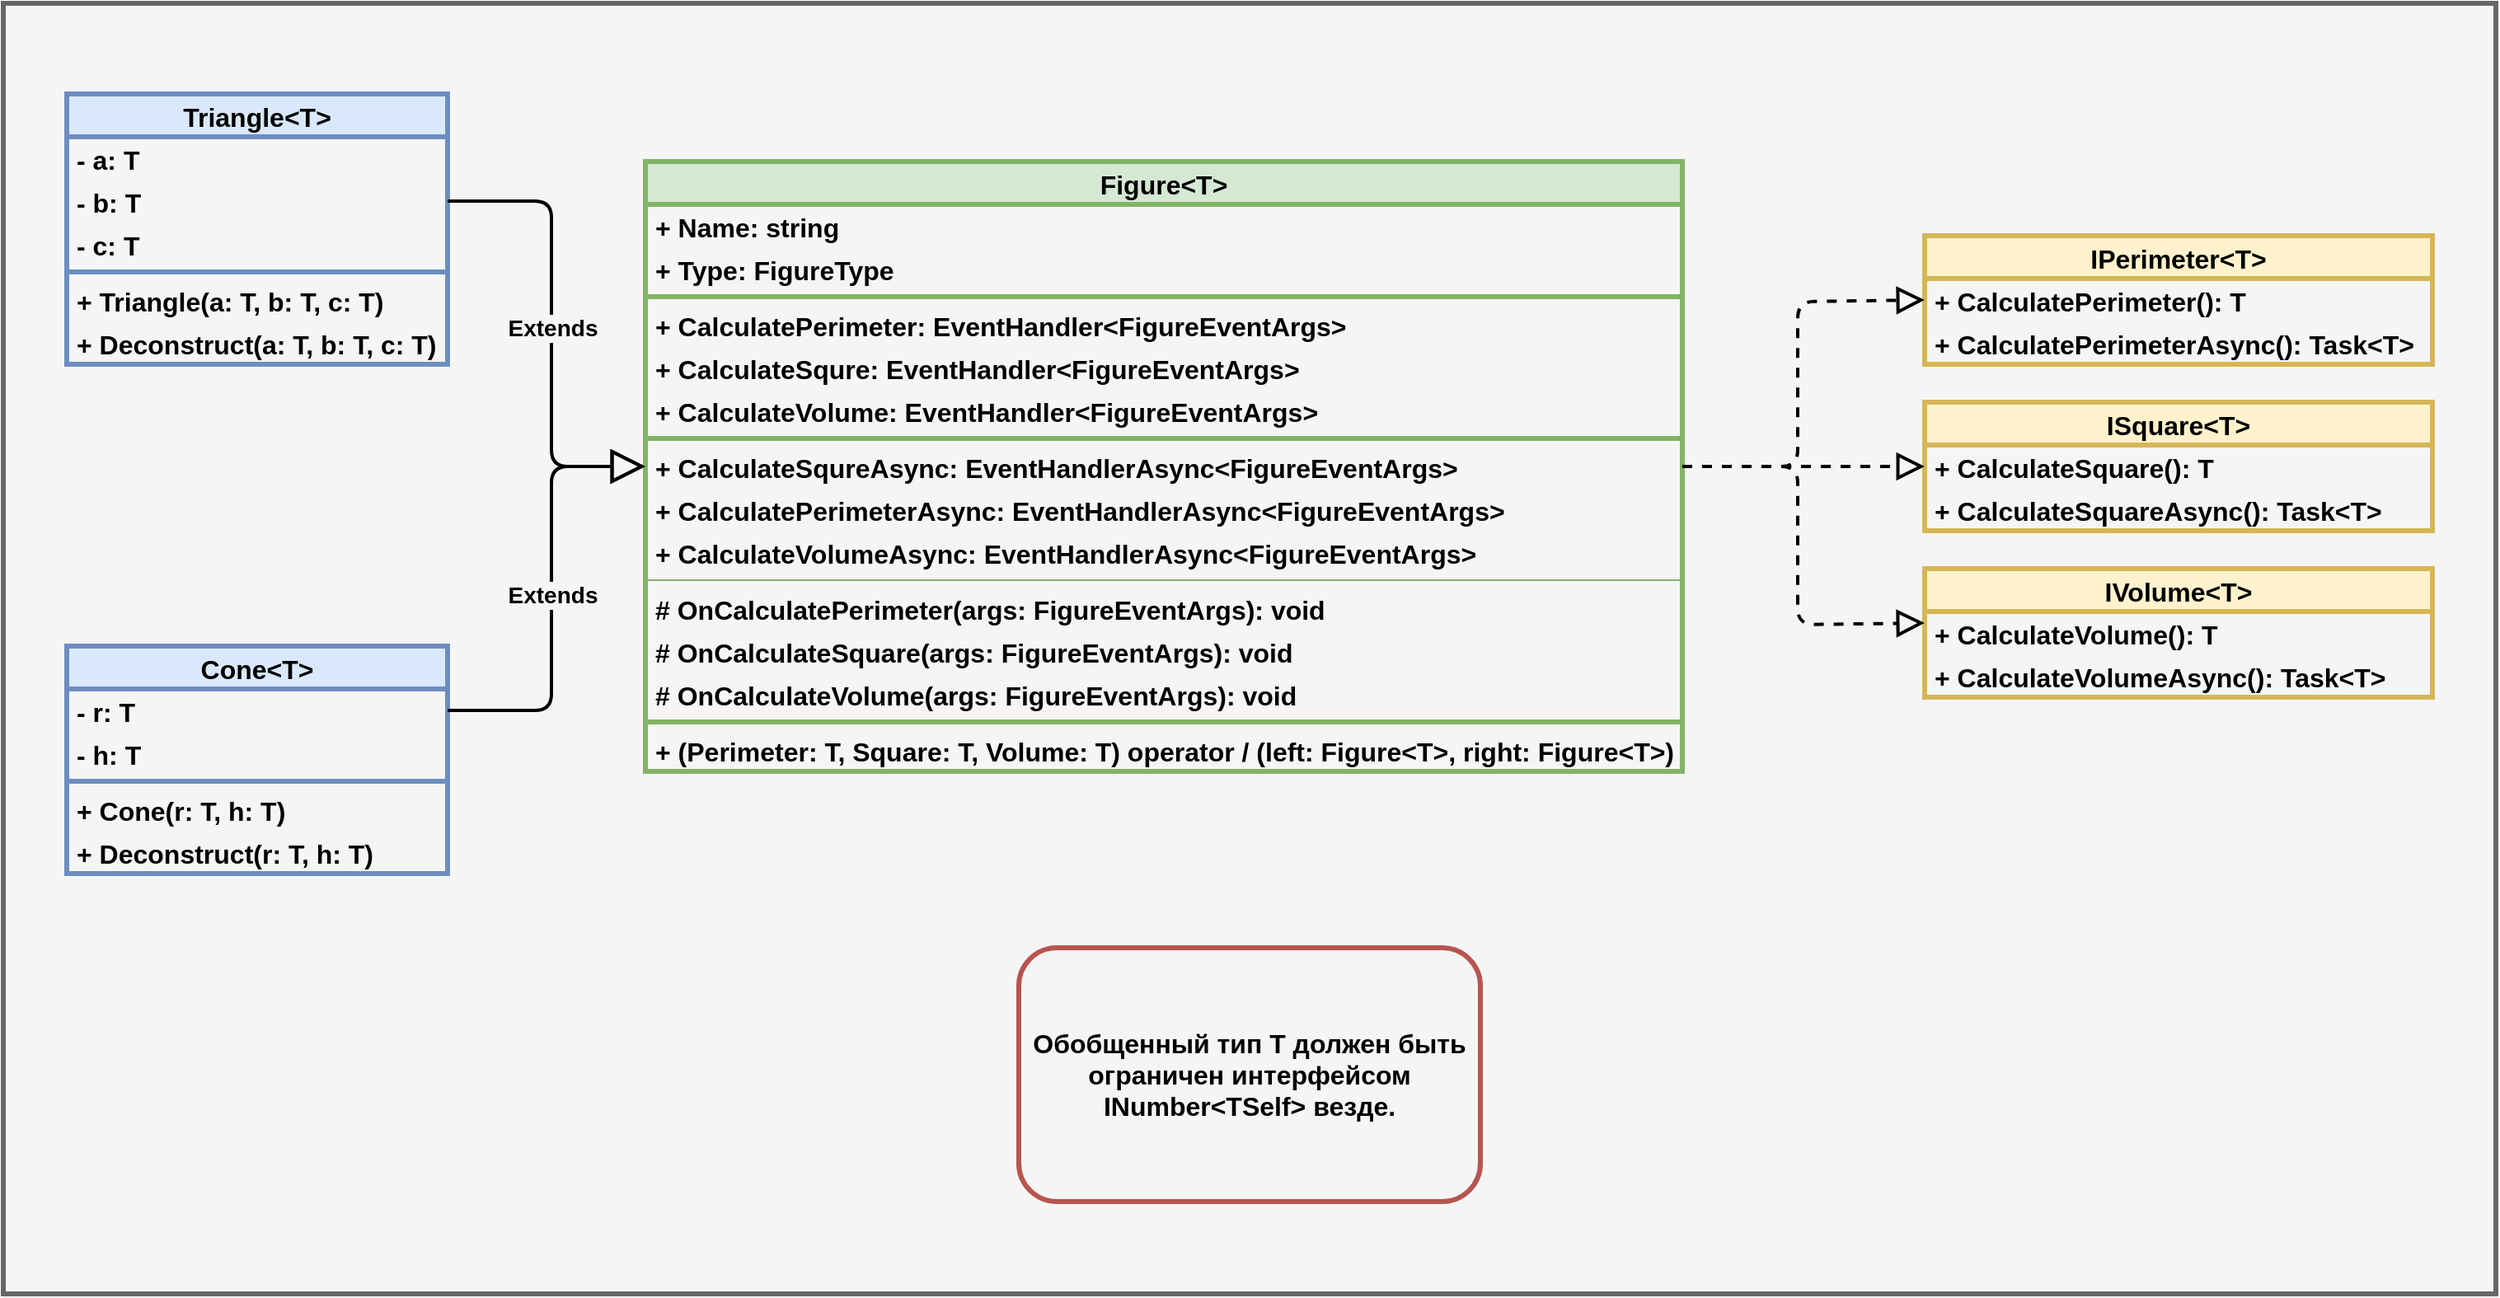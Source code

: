 <mxfile>
    <diagram id="qJRhW5w6zxccXY5436or" name="oop-lab-2">
        <mxGraphModel dx="3941" dy="922" grid="1" gridSize="14" guides="1" tooltips="1" connect="1" arrows="1" fold="1" page="1" pageScale="1" pageWidth="1169" pageHeight="827" math="0" shadow="0">
            <root>
                <mxCell id="0"/>
                <mxCell id="1" parent="0"/>
                <mxCell id="105" value="" style="rounded=0;whiteSpace=wrap;html=1;strokeWidth=3;fillColor=#f5f5f5;fontColor=#333333;strokeColor=#666666;" parent="1" vertex="1">
                    <mxGeometry y="1" width="1512" height="783" as="geometry"/>
                </mxCell>
                <mxCell id="45" value="IPerimeter&lt;T&gt;" style="swimlane;fontStyle=1;align=center;verticalAlign=middle;childLayout=stackLayout;horizontal=1;startSize=26;horizontalStack=0;resizeParent=1;resizeParentMax=0;resizeLast=0;collapsible=1;marginBottom=0;fillColor=#fff2cc;strokeColor=#d6b656;fontSize=16;strokeWidth=3;" parent="1" vertex="1">
                    <mxGeometry x="1165.5" y="142" width="308" height="78" as="geometry"/>
                </mxCell>
                <mxCell id="48" value="+ CalculatePerimeter(): T" style="text;strokeColor=none;fillColor=none;align=left;verticalAlign=middle;spacingLeft=4;spacingRight=4;overflow=hidden;rotatable=0;points=[[0,0.5],[1,0.5]];portConstraint=eastwest;fontSize=16;fontStyle=1" parent="45" vertex="1">
                    <mxGeometry y="26" width="308" height="26" as="geometry"/>
                </mxCell>
                <mxCell id="87" value="+ CalculatePerimeterAsync(): Task&lt;T&gt;" style="text;strokeColor=none;fillColor=none;align=left;verticalAlign=middle;spacingLeft=4;spacingRight=4;overflow=hidden;rotatable=0;points=[[0,0.5],[1,0.5]];portConstraint=eastwest;fontSize=16;fontStyle=1" parent="45" vertex="1">
                    <mxGeometry y="52" width="308" height="26" as="geometry"/>
                </mxCell>
                <mxCell id="49" value="ISquare&lt;T&gt;" style="swimlane;fontStyle=1;align=center;verticalAlign=middle;childLayout=stackLayout;horizontal=1;startSize=26;horizontalStack=0;resizeParent=1;resizeParentMax=0;resizeLast=0;collapsible=1;marginBottom=0;fillColor=#fff2cc;strokeColor=#d6b656;fontSize=16;strokeWidth=3;" parent="1" vertex="1">
                    <mxGeometry x="1165.5" y="243" width="308" height="78" as="geometry"/>
                </mxCell>
                <mxCell id="50" value="+ CalculateSquare(): T" style="text;strokeColor=none;fillColor=none;align=left;verticalAlign=middle;spacingLeft=4;spacingRight=4;overflow=hidden;rotatable=0;points=[[0,0.5],[1,0.5]];portConstraint=eastwest;fontSize=16;fontStyle=1" parent="49" vertex="1">
                    <mxGeometry y="26" width="308" height="26" as="geometry"/>
                </mxCell>
                <mxCell id="88" value="+ CalculateSquareAsync(): Task&lt;T&gt;" style="text;strokeColor=none;fillColor=none;align=left;verticalAlign=middle;spacingLeft=4;spacingRight=4;overflow=hidden;rotatable=0;points=[[0,0.5],[1,0.5]];portConstraint=eastwest;fontSize=16;fontStyle=1" parent="49" vertex="1">
                    <mxGeometry y="52" width="308" height="26" as="geometry"/>
                </mxCell>
                <mxCell id="51" value="IVolume&lt;T&gt;" style="swimlane;fontStyle=1;align=center;verticalAlign=middle;childLayout=stackLayout;horizontal=1;startSize=26;horizontalStack=0;resizeParent=1;resizeParentMax=0;resizeLast=0;collapsible=1;marginBottom=0;fillColor=#fff2cc;strokeColor=#d6b656;fontSize=16;strokeWidth=3;" parent="1" vertex="1">
                    <mxGeometry x="1165.5" y="344" width="308" height="78" as="geometry"/>
                </mxCell>
                <mxCell id="52" value="+ CalculateVolume(): T" style="text;strokeColor=none;fillColor=none;align=left;verticalAlign=middle;spacingLeft=4;spacingRight=4;overflow=hidden;rotatable=0;points=[[0,0.5],[1,0.5]];portConstraint=eastwest;fontSize=16;fontStyle=1" parent="51" vertex="1">
                    <mxGeometry y="26" width="308" height="26" as="geometry"/>
                </mxCell>
                <mxCell id="89" value="+ CalculateVolumeAsync(): Task&lt;T&gt;" style="text;strokeColor=none;fillColor=none;align=left;verticalAlign=middle;spacingLeft=4;spacingRight=4;overflow=hidden;rotatable=0;points=[[0,0.5],[1,0.5]];portConstraint=eastwest;fontSize=16;fontStyle=1" parent="51" vertex="1">
                    <mxGeometry y="52" width="308" height="26" as="geometry"/>
                </mxCell>
                <mxCell id="53" value="Figure&lt;T&gt;" style="swimlane;fontStyle=1;align=center;verticalAlign=middle;childLayout=stackLayout;horizontal=1;startSize=26;horizontalStack=0;resizeParent=1;resizeParentMax=0;resizeLast=0;collapsible=1;marginBottom=0;fillColor=#d5e8d4;strokeColor=#82b366;fontSize=16;strokeWidth=3;" parent="1" vertex="1">
                    <mxGeometry x="389.5" y="97" width="629" height="370" as="geometry"/>
                </mxCell>
                <mxCell id="54" value="+ Name: string" style="text;strokeColor=none;fillColor=none;align=left;verticalAlign=middle;spacingLeft=4;spacingRight=4;overflow=hidden;rotatable=0;points=[[0,0.5],[1,0.5]];portConstraint=eastwest;fontStyle=1;fontSize=16;" parent="53" vertex="1">
                    <mxGeometry y="26" width="629" height="26" as="geometry"/>
                </mxCell>
                <mxCell id="59" value="+ Type: FigureType" style="text;strokeColor=none;fillColor=none;align=left;verticalAlign=middle;spacingLeft=4;spacingRight=4;overflow=hidden;rotatable=0;points=[[0,0.5],[1,0.5]];portConstraint=eastwest;fontStyle=1;fontSize=16;" parent="53" vertex="1">
                    <mxGeometry y="52" width="629" height="26" as="geometry"/>
                </mxCell>
                <mxCell id="55" value="" style="line;strokeWidth=3;fillColor=none;align=left;verticalAlign=middle;spacingTop=-1;spacingLeft=3;spacingRight=3;rotatable=0;labelPosition=right;points=[];portConstraint=eastwest;strokeColor=inherit;fontSize=16;" parent="53" vertex="1">
                    <mxGeometry y="78" width="629" height="8" as="geometry"/>
                </mxCell>
                <mxCell id="63" value="+ CalculatePerimeter: EventHandler&lt;FigureEventArgs&gt;" style="text;strokeColor=none;fillColor=none;align=left;verticalAlign=middle;spacingLeft=4;spacingRight=4;overflow=hidden;rotatable=0;points=[[0,0.5],[1,0.5]];portConstraint=eastwest;fontStyle=1;fontSize=16;" parent="53" vertex="1">
                    <mxGeometry y="86" width="629" height="26" as="geometry"/>
                </mxCell>
                <mxCell id="64" value="+ CalculateSqure: EventHandler&lt;FigureEventArgs&gt;" style="text;strokeColor=none;fillColor=none;align=left;verticalAlign=middle;spacingLeft=4;spacingRight=4;overflow=hidden;rotatable=0;points=[[0,0.5],[1,0.5]];portConstraint=eastwest;fontStyle=1;fontSize=16;" parent="53" vertex="1">
                    <mxGeometry y="112" width="629" height="26" as="geometry"/>
                </mxCell>
                <mxCell id="62" value="+ CalculateVolume: EventHandler&lt;FigureEventArgs&gt;" style="text;strokeColor=none;fillColor=none;align=left;verticalAlign=middle;spacingLeft=4;spacingRight=4;overflow=hidden;rotatable=0;points=[[0,0.5],[1,0.5]];portConstraint=eastwest;fontStyle=1;fontSize=16;" parent="53" vertex="1">
                    <mxGeometry y="138" width="629" height="26" as="geometry"/>
                </mxCell>
                <mxCell id="58" value="" style="line;strokeWidth=3;fillColor=none;align=left;verticalAlign=middle;spacingTop=-1;spacingLeft=3;spacingRight=3;rotatable=0;labelPosition=right;points=[];portConstraint=eastwest;strokeColor=inherit;fontSize=16;" parent="53" vertex="1">
                    <mxGeometry y="164" width="629" height="8" as="geometry"/>
                </mxCell>
                <mxCell id="100" value="+ CalculateSqureAsync: EventHandlerAsync&lt;FigureEventArgs&gt;" style="text;strokeColor=none;fillColor=none;align=left;verticalAlign=middle;spacingLeft=4;spacingRight=4;overflow=hidden;rotatable=0;points=[[0,0.5],[1,0.5]];portConstraint=eastwest;fontStyle=1;fontSize=16;" parent="53" vertex="1">
                    <mxGeometry y="172" width="629" height="26" as="geometry"/>
                </mxCell>
                <mxCell id="99" value="+ CalculatePerimeterAsync: EventHandlerAsync&lt;FigureEventArgs&gt;" style="text;strokeColor=none;fillColor=none;align=left;verticalAlign=middle;spacingLeft=4;spacingRight=4;overflow=hidden;rotatable=0;points=[[0,0.5],[1,0.5]];portConstraint=eastwest;fontStyle=1;fontSize=16;" parent="53" vertex="1">
                    <mxGeometry y="198" width="629" height="26" as="geometry"/>
                </mxCell>
                <mxCell id="98" value="+ CalculateVolumeAsync: EventHandlerAsync&lt;FigureEventArgs&gt;" style="text;strokeColor=none;fillColor=none;align=left;verticalAlign=middle;spacingLeft=4;spacingRight=4;overflow=hidden;rotatable=0;points=[[0,0.5],[1,0.5]];portConstraint=eastwest;fontStyle=1;fontSize=16;" parent="53" vertex="1">
                    <mxGeometry y="224" width="629" height="26" as="geometry"/>
                </mxCell>
                <mxCell id="101" value="" style="line;strokeWidth=1;fillColor=none;align=left;verticalAlign=middle;spacingTop=-1;spacingLeft=3;spacingRight=3;rotatable=0;labelPosition=right;points=[];portConstraint=eastwest;strokeColor=inherit;fontSize=16;" parent="53" vertex="1">
                    <mxGeometry y="250" width="629" height="8" as="geometry"/>
                </mxCell>
                <mxCell id="56" value="# OnCalculatePerimeter(args: FigureEventArgs): void" style="text;strokeColor=none;fillColor=none;align=left;verticalAlign=middle;spacingLeft=4;spacingRight=4;overflow=hidden;rotatable=0;points=[[0,0.5],[1,0.5]];portConstraint=eastwest;fontStyle=1;fontSize=16;" parent="53" vertex="1">
                    <mxGeometry y="258" width="629" height="26" as="geometry"/>
                </mxCell>
                <mxCell id="60" value="# OnCalculateSquare(args: FigureEventArgs): void" style="text;strokeColor=none;fillColor=none;align=left;verticalAlign=middle;spacingLeft=4;spacingRight=4;overflow=hidden;rotatable=0;points=[[0,0.5],[1,0.5]];portConstraint=eastwest;fontStyle=1;fontSize=16;" parent="53" vertex="1">
                    <mxGeometry y="284" width="629" height="26" as="geometry"/>
                </mxCell>
                <mxCell id="104" value="# OnCalculateVolume(args: FigureEventArgs): void" style="text;strokeColor=none;fillColor=none;align=left;verticalAlign=middle;spacingLeft=4;spacingRight=4;overflow=hidden;rotatable=0;points=[[0,0.5],[1,0.5]];portConstraint=eastwest;fontStyle=1;fontSize=16;" parent="53" vertex="1">
                    <mxGeometry y="310" width="629" height="26" as="geometry"/>
                </mxCell>
                <mxCell id="103" value="" style="line;strokeWidth=3;fillColor=none;align=left;verticalAlign=middle;spacingTop=-1;spacingLeft=3;spacingRight=3;rotatable=0;labelPosition=right;points=[];portConstraint=eastwest;strokeColor=inherit;fontSize=16;" parent="53" vertex="1">
                    <mxGeometry y="336" width="629" height="8" as="geometry"/>
                </mxCell>
                <mxCell id="61" value="+ (Perimeter: T, Square: T, Volume: T) operator / (left: Figure&lt;T&gt;, right: Figure&lt;T&gt;)" style="text;strokeColor=none;fillColor=none;align=left;verticalAlign=middle;spacingLeft=4;spacingRight=4;overflow=hidden;rotatable=0;points=[[0,0.5],[1,0.5]];portConstraint=eastwest;fontStyle=1;fontSize=16;" parent="53" vertex="1">
                    <mxGeometry y="344" width="629" height="26" as="geometry"/>
                </mxCell>
                <mxCell id="65" value="Triangle&lt;T&gt;" style="swimlane;fontStyle=1;align=center;verticalAlign=middle;childLayout=stackLayout;horizontal=1;startSize=26;horizontalStack=0;resizeParent=1;resizeParentMax=0;resizeLast=0;collapsible=1;marginBottom=0;fillColor=#dae8fc;strokeColor=#6c8ebf;fontSize=16;strokeWidth=3;" parent="1" vertex="1">
                    <mxGeometry x="38.5" y="56" width="231" height="164" as="geometry"/>
                </mxCell>
                <mxCell id="66" value="- a: T" style="text;strokeColor=none;fillColor=none;align=left;verticalAlign=middle;spacingLeft=4;spacingRight=4;overflow=hidden;rotatable=0;points=[[0,0.5],[1,0.5]];portConstraint=eastwest;fontStyle=1;fontSize=16;" parent="65" vertex="1">
                    <mxGeometry y="26" width="231" height="26" as="geometry"/>
                </mxCell>
                <mxCell id="69" value="- b: T" style="text;strokeColor=none;fillColor=none;align=left;verticalAlign=middle;spacingLeft=4;spacingRight=4;overflow=hidden;rotatable=0;points=[[0,0.5],[1,0.5]];portConstraint=eastwest;fontStyle=1;fontSize=16;" parent="65" vertex="1">
                    <mxGeometry y="52" width="231" height="26" as="geometry"/>
                </mxCell>
                <mxCell id="70" value="- c: T" style="text;strokeColor=none;fillColor=none;align=left;verticalAlign=middle;spacingLeft=4;spacingRight=4;overflow=hidden;rotatable=0;points=[[0,0.5],[1,0.5]];portConstraint=eastwest;fontStyle=1;fontSize=16;" parent="65" vertex="1">
                    <mxGeometry y="78" width="231" height="26" as="geometry"/>
                </mxCell>
                <mxCell id="81" value="" style="line;strokeWidth=3;fillColor=none;align=left;verticalAlign=middle;spacingTop=-1;spacingLeft=3;spacingRight=3;rotatable=0;labelPosition=right;points=[];portConstraint=eastwest;strokeColor=inherit;fontSize=16;" parent="65" vertex="1">
                    <mxGeometry y="104" width="231" height="8" as="geometry"/>
                </mxCell>
                <mxCell id="82" value="+ Triangle(a: T, b: T, c: T)" style="text;strokeColor=none;fillColor=none;align=left;verticalAlign=middle;spacingLeft=4;spacingRight=4;overflow=hidden;rotatable=0;points=[[0,0.5],[1,0.5]];portConstraint=eastwest;fontStyle=1;fontSize=16;" parent="65" vertex="1">
                    <mxGeometry y="112" width="231" height="26" as="geometry"/>
                </mxCell>
                <mxCell id="85" value="+ Deconstruct(a: T, b: T, c: T)" style="text;strokeColor=none;fillColor=none;align=left;verticalAlign=middle;spacingLeft=4;spacingRight=4;overflow=hidden;rotatable=0;points=[[0,0.5],[1,0.5]];portConstraint=eastwest;fontStyle=1;fontSize=16;" parent="65" vertex="1">
                    <mxGeometry y="138" width="231" height="26" as="geometry"/>
                </mxCell>
                <mxCell id="71" value="Cone&lt;T&gt;" style="swimlane;fontStyle=1;align=center;verticalAlign=middle;childLayout=stackLayout;horizontal=1;startSize=26;horizontalStack=0;resizeParent=1;resizeParentMax=0;resizeLast=0;collapsible=1;marginBottom=0;fillColor=#dae8fc;strokeColor=#6c8ebf;fontSize=16;strokeWidth=3;" parent="1" vertex="1">
                    <mxGeometry x="38.5" y="391" width="231" height="138" as="geometry"/>
                </mxCell>
                <mxCell id="72" value="- r: T" style="text;strokeColor=none;fillColor=none;align=left;verticalAlign=middle;spacingLeft=4;spacingRight=4;overflow=hidden;rotatable=0;points=[[0,0.5],[1,0.5]];portConstraint=eastwest;fontStyle=1;fontSize=16;strokeWidth=3;" parent="71" vertex="1">
                    <mxGeometry y="26" width="231" height="26" as="geometry"/>
                </mxCell>
                <mxCell id="73" value="- h: T" style="text;strokeColor=none;fillColor=none;align=left;verticalAlign=middle;spacingLeft=4;spacingRight=4;overflow=hidden;rotatable=0;points=[[0,0.5],[1,0.5]];portConstraint=eastwest;fontStyle=1;fontSize=16;" parent="71" vertex="1">
                    <mxGeometry y="52" width="231" height="26" as="geometry"/>
                </mxCell>
                <mxCell id="84" value="" style="line;strokeWidth=3;fillColor=none;align=left;verticalAlign=middle;spacingTop=-1;spacingLeft=3;spacingRight=3;rotatable=0;labelPosition=right;points=[];portConstraint=eastwest;strokeColor=inherit;fontSize=16;" parent="71" vertex="1">
                    <mxGeometry y="78" width="231" height="8" as="geometry"/>
                </mxCell>
                <mxCell id="83" value="+ Cone(r: T, h: T)" style="text;strokeColor=none;fillColor=none;align=left;verticalAlign=middle;spacingLeft=4;spacingRight=4;overflow=hidden;rotatable=0;points=[[0,0.5],[1,0.5]];portConstraint=eastwest;fontStyle=1;fontSize=16;" parent="71" vertex="1">
                    <mxGeometry y="86" width="231" height="26" as="geometry"/>
                </mxCell>
                <mxCell id="86" value="+ Deconstruct(r: T, h: T)" style="text;strokeColor=none;fillColor=none;align=left;verticalAlign=middle;spacingLeft=4;spacingRight=4;overflow=hidden;rotatable=0;points=[[0,0.5],[1,0.5]];portConstraint=eastwest;fontStyle=1;fontSize=16;" parent="71" vertex="1">
                    <mxGeometry y="112" width="231" height="26" as="geometry"/>
                </mxCell>
                <mxCell id="75" value="Extends" style="endArrow=block;endSize=16;endFill=0;html=1;entryX=0;entryY=0.5;entryDx=0;entryDy=0;exitX=1;exitY=0.5;exitDx=0;exitDy=0;fontStyle=1;verticalAlign=middle;strokeWidth=2;fontSize=14;labelBackgroundColor=#F5F5F5;" parent="1" source="69" target="100" edge="1">
                    <mxGeometry x="-0.004" width="160" relative="1" as="geometry">
                        <mxPoint x="269.5" y="63.053" as="sourcePoint"/>
                        <mxPoint x="451.5" y="70" as="targetPoint"/>
                        <Array as="points">
                            <mxPoint x="332.5" y="121"/>
                            <mxPoint x="332.5" y="282"/>
                        </Array>
                        <mxPoint as="offset"/>
                    </mxGeometry>
                </mxCell>
                <mxCell id="76" value="Extends" style="endArrow=block;endSize=16;endFill=0;html=1;entryX=0;entryY=0.5;entryDx=0;entryDy=0;exitX=1;exitY=0.5;exitDx=0;exitDy=0;fontStyle=1;verticalAlign=middle;strokeWidth=2;fontSize=14;labelBackgroundColor=#F5F5F5;" parent="1" source="72" target="100" edge="1">
                    <mxGeometry x="-0.005" width="160" relative="1" as="geometry">
                        <mxPoint x="291.5" y="175.053" as="sourcePoint"/>
                        <mxPoint x="473.5" y="182" as="targetPoint"/>
                        <Array as="points">
                            <mxPoint x="332.5" y="430"/>
                            <mxPoint x="332.5" y="282"/>
                        </Array>
                        <mxPoint as="offset"/>
                    </mxGeometry>
                </mxCell>
                <mxCell id="78" value="" style="endArrow=block;dashed=1;endFill=0;endSize=12;html=1;entryX=0;entryY=0.5;entryDx=0;entryDy=0;exitX=1;exitY=0.5;exitDx=0;exitDy=0;verticalAlign=middle;strokeWidth=2;" parent="1" source="53" target="49" edge="1">
                    <mxGeometry width="160" relative="1" as="geometry">
                        <mxPoint x="948.5" y="181" as="sourcePoint"/>
                        <mxPoint x="871.5" y="265" as="targetPoint"/>
                    </mxGeometry>
                </mxCell>
                <mxCell id="79" value="" style="endArrow=block;dashed=1;endFill=0;endSize=12;html=1;entryX=0;entryY=0.269;entryDx=0;entryDy=0;exitX=1;exitY=0.5;exitDx=0;exitDy=0;entryPerimeter=0;verticalAlign=middle;strokeWidth=2;" parent="1" source="53" target="52" edge="1">
                    <mxGeometry width="160" relative="1" as="geometry">
                        <mxPoint x="892.5" y="265" as="sourcePoint"/>
                        <mxPoint x="1312.5" y="325.0" as="targetPoint"/>
                        <Array as="points">
                            <mxPoint x="1018.5" y="282"/>
                            <mxPoint x="1088.5" y="282"/>
                            <mxPoint x="1088.5" y="378"/>
                        </Array>
                    </mxGeometry>
                </mxCell>
                <mxCell id="80" value="" style="endArrow=block;dashed=1;endFill=0;endSize=12;html=1;entryX=0;entryY=0.5;entryDx=0;entryDy=0;exitX=1;exitY=0.5;exitDx=0;exitDy=0;verticalAlign=middle;strokeWidth=2;" parent="1" source="53" target="45" edge="1">
                    <mxGeometry width="160" relative="1" as="geometry">
                        <mxPoint x="934.5" y="209" as="sourcePoint"/>
                        <mxPoint x="865.5" y="252" as="targetPoint"/>
                        <Array as="points">
                            <mxPoint x="1018.5" y="282"/>
                            <mxPoint x="1088.5" y="282"/>
                            <mxPoint x="1088.5" y="182"/>
                        </Array>
                    </mxGeometry>
                </mxCell>
                <mxCell id="90" value="&lt;span style=&quot;font-size: 16px;&quot;&gt;&lt;font color=&quot;#000000&quot; style=&quot;font-size: 16px;&quot;&gt;Обобщенный тип T должен быть ограничен интерфейсом INumber&amp;lt;TSelf&amp;gt; везде.&lt;/font&gt;&lt;/span&gt;" style="rounded=1;whiteSpace=wrap;html=1;fontSize=16;fillColor=none;strokeColor=#b85450;fontStyle=1;strokeWidth=3;verticalAlign=middle;" parent="1" vertex="1">
                    <mxGeometry x="616" y="574" width="280" height="154" as="geometry"/>
                </mxCell>
            </root>
        </mxGraphModel>
    </diagram>
</mxfile>